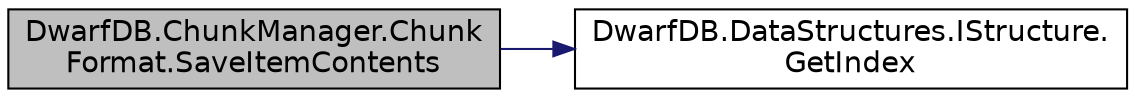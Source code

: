 digraph "DwarfDB.ChunkManager.ChunkFormat.SaveItemContents"
{
  edge [fontname="Helvetica",fontsize="14",labelfontname="Helvetica",labelfontsize="14"];
  node [fontname="Helvetica",fontsize="14",shape=record];
  rankdir="LR";
  Node1 [label="DwarfDB.ChunkManager.Chunk\lFormat.SaveItemContents",height=0.2,width=0.4,color="black", fillcolor="grey75", style="filled", fontcolor="black"];
  Node1 -> Node2 [color="midnightblue",fontsize="14",style="solid",fontname="Helvetica"];
  Node2 [label="DwarfDB.DataStructures.IStructure.\lGetIndex",height=0.2,width=0.4,color="black", fillcolor="white", style="filled",URL="$d2/d8a/interface_dwarf_d_b_1_1_data_structures_1_1_i_structure.html#a6fb14f0bf9df3268084bcc31dfd9c56f",tooltip="Getting an index for element "];
}
